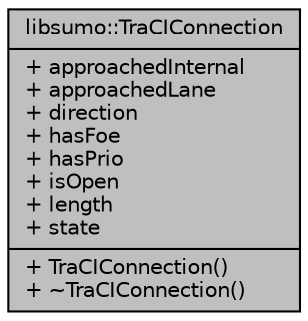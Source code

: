 digraph "libsumo::TraCIConnection"
{
  edge [fontname="Helvetica",fontsize="10",labelfontname="Helvetica",labelfontsize="10"];
  node [fontname="Helvetica",fontsize="10",shape=record];
  Node1 [label="{libsumo::TraCIConnection\n|+ approachedInternal\l+ approachedLane\l+ direction\l+ hasFoe\l+ hasPrio\l+ isOpen\l+ length\l+ state\l|+ TraCIConnection()\l+ ~TraCIConnection()\l}",height=0.2,width=0.4,color="black", fillcolor="grey75", style="filled", fontcolor="black"];
}
